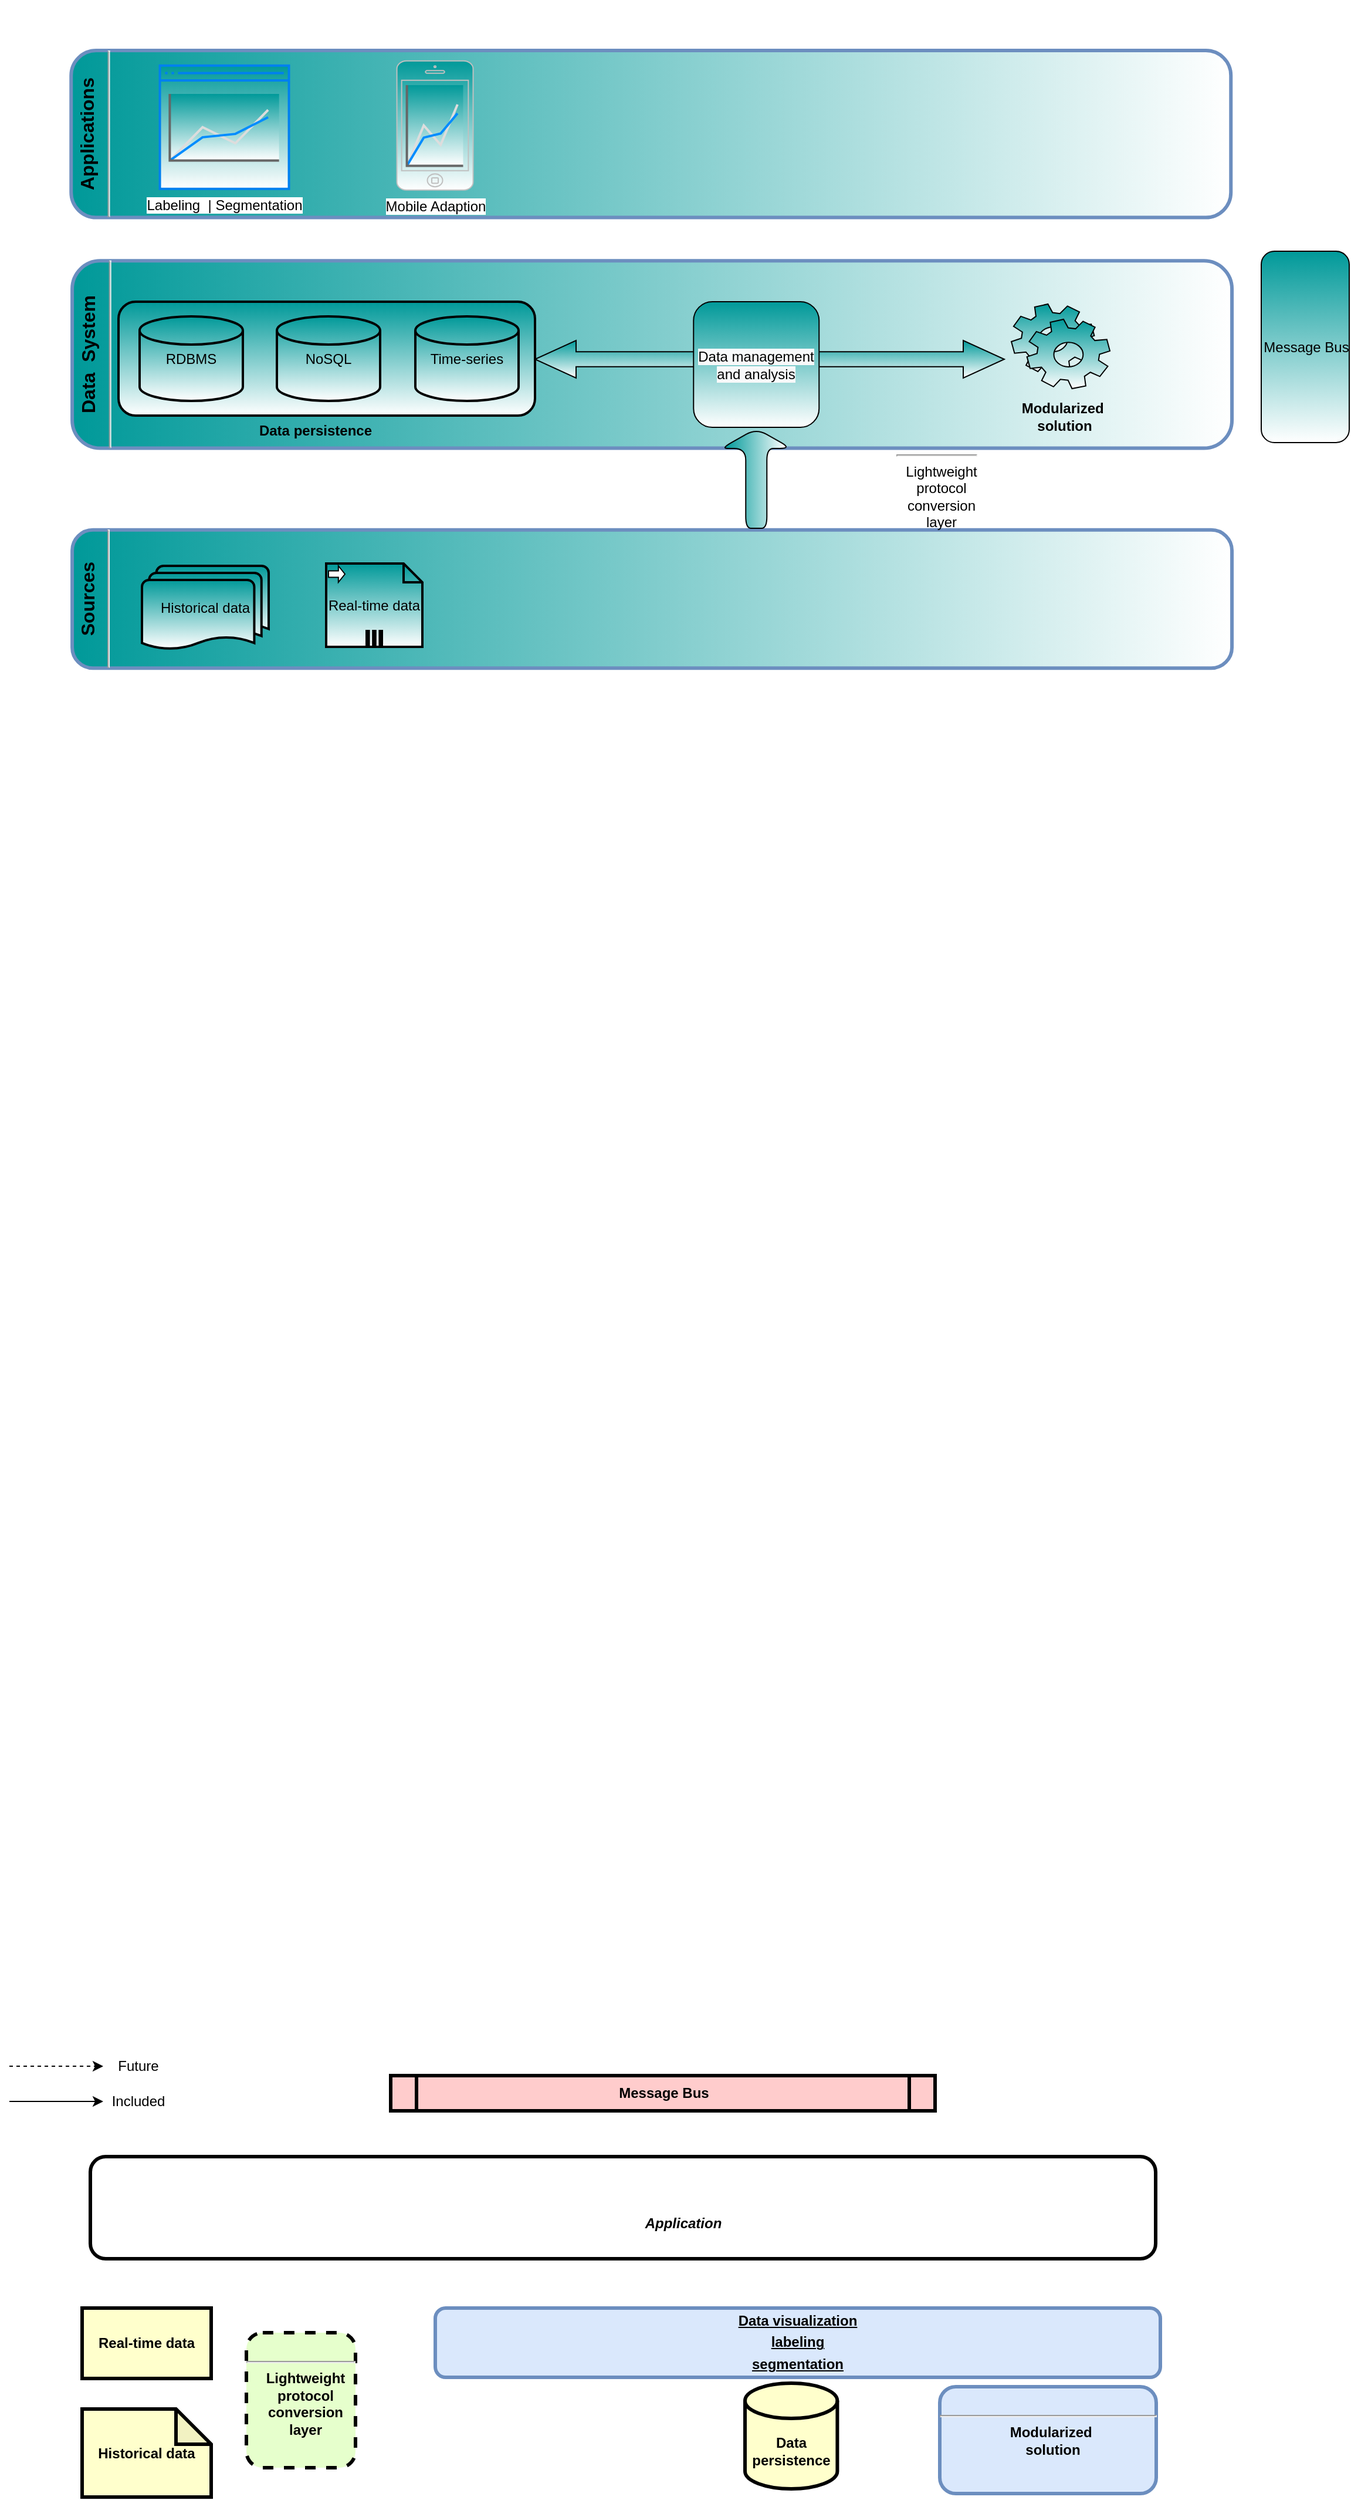 <mxfile version="13.10.1" type="github">
  <diagram name="Page-1" id="c7558073-3199-34d8-9f00-42111426c3f3">
    <mxGraphModel dx="1631" dy="1761" grid="0" gridSize="10" guides="1" tooltips="1" connect="1" arrows="1" fold="1" page="1" pageScale="1" pageWidth="1169" pageHeight="827" background="#ffffff" math="0" shadow="0">
      <root>
        <mxCell id="0" />
        <mxCell id="1" parent="0" />
        <mxCell id="1v4hyU_0CHuTicEXj352-96" value="Real-time data" style="whiteSpace=wrap;align=center;verticalAlign=middle;fontStyle=1;strokeWidth=3;fillColor=#FFFFCC" parent="1" vertex="1">
          <mxGeometry x="85" y="1179" width="110" height="60" as="geometry" />
        </mxCell>
        <mxCell id="1v4hyU_0CHuTicEXj352-98" value="&lt;p style=&quot;margin: 0px ; margin-top: 4px ; text-align: center ; text-decoration: underline&quot;&gt;&lt;strong&gt;&lt;br&gt;&lt;/strong&gt;&lt;/p&gt;&lt;hr&gt;&lt;p style=&quot;margin: 0px ; margin-left: 8px&quot;&gt;Lightweight&lt;/p&gt;&lt;p style=&quot;margin: 0px ; margin-left: 8px&quot;&gt;protocol&lt;/p&gt;&lt;p style=&quot;margin: 0px ; margin-left: 8px&quot;&gt;conversion&lt;/p&gt;&lt;p style=&quot;margin: 0px ; margin-left: 8px&quot;&gt;layer&lt;/p&gt;&lt;p style=&quot;margin: 0px ; margin-left: 8px&quot;&gt;&lt;br&gt;&lt;/p&gt;" style="verticalAlign=middle;align=center;overflow=fill;fontSize=12;fontFamily=Helvetica;html=1;rounded=1;fontStyle=1;strokeWidth=3;fillColor=#E6FFCC;dashed=1;" parent="1" vertex="1">
          <mxGeometry x="225" y="1200" width="93" height="115" as="geometry" />
        </mxCell>
        <mxCell id="1v4hyU_0CHuTicEXj352-100" value="Message Bus" style="shape=process;whiteSpace=wrap;align=center;verticalAlign=middle;size=0.048;fontStyle=1;strokeWidth=3;fillColor=#FFCCCC;" parent="1" vertex="1">
          <mxGeometry x="348" y="981" width="464" height="30" as="geometry" />
        </mxCell>
        <mxCell id="1v4hyU_0CHuTicEXj352-105" value="&lt;b&gt;Historical data&lt;/b&gt;" style="shape=note;whiteSpace=wrap;html=1;backgroundOutline=1;darkOpacity=0.05;strokeWidth=3;fillColor=#FFFFCC;" parent="1" vertex="1">
          <mxGeometry x="85" y="1265" width="110" height="75" as="geometry" />
        </mxCell>
        <mxCell id="1v4hyU_0CHuTicEXj352-114" value="&lt;p style=&quot;margin: 0px ; margin-top: 4px ; text-align: center ; text-decoration: underline&quot;&gt;&lt;strong&gt;&lt;br&gt;&lt;/strong&gt;&lt;/p&gt;&lt;hr&gt;&lt;p style=&quot;margin: 0px ; margin-left: 8px&quot;&gt;Modularized&amp;nbsp;&lt;/p&gt;&lt;p style=&quot;margin: 0px ; margin-left: 8px&quot;&gt;solution&lt;/p&gt;" style="verticalAlign=middle;align=center;overflow=fill;fontSize=12;fontFamily=Helvetica;html=1;rounded=1;fontStyle=1;strokeWidth=3;fillColor=#dae8fc;strokeColor=#6c8ebf;" parent="1" vertex="1">
          <mxGeometry x="816" y="1246" width="184.5" height="91" as="geometry" />
        </mxCell>
        <mxCell id="1v4hyU_0CHuTicEXj352-126" value="&lt;p style=&quot;margin: 0px ; margin-top: 4px ; text-align: center ; text-decoration: underline&quot;&gt;Data visualization&lt;/p&gt;&lt;p style=&quot;margin: 0px ; margin-top: 4px ; text-align: center ; text-decoration: underline&quot;&gt;labeling&lt;/p&gt;&lt;p style=&quot;margin: 0px ; margin-top: 4px ; text-align: center ; text-decoration: underline&quot;&gt;segmentation&lt;/p&gt;" style="verticalAlign=middle;align=center;overflow=fill;fontSize=12;fontFamily=Helvetica;html=1;rounded=1;fontStyle=1;strokeWidth=3;fillColor=#dae8fc;strokeColor=#6c8ebf;" parent="1" vertex="1">
          <mxGeometry x="386" y="1179" width="618" height="59" as="geometry" />
        </mxCell>
        <mxCell id="1v4hyU_0CHuTicEXj352-129" value="&lt;b&gt;&lt;i&gt;Application&lt;/i&gt;&lt;/b&gt;" style="text;html=1;strokeColor=none;fillColor=none;align=center;verticalAlign=middle;whiteSpace=wrap;rounded=0;dashed=1;dashPattern=1 4;" parent="1" vertex="1">
          <mxGeometry x="511" y="1097" width="172.5" height="20" as="geometry" />
        </mxCell>
        <mxCell id="Ltf2Wpf82Mm3ao5a9Bto-1" value="" style="group" parent="1" vertex="1" connectable="0">
          <mxGeometry x="23" y="963" width="130" height="50" as="geometry" />
        </mxCell>
        <mxCell id="86zlqQ8TGqd8QCx5ZwGU-3" value="" style="endArrow=classic;html=1;" parent="Ltf2Wpf82Mm3ao5a9Bto-1" edge="1">
          <mxGeometry width="50" height="50" relative="1" as="geometry">
            <mxPoint y="40" as="sourcePoint" />
            <mxPoint x="80" y="40" as="targetPoint" />
          </mxGeometry>
        </mxCell>
        <mxCell id="86zlqQ8TGqd8QCx5ZwGU-4" value="" style="endArrow=classic;html=1;dashed=1;" parent="Ltf2Wpf82Mm3ao5a9Bto-1" edge="1">
          <mxGeometry width="50" height="50" relative="1" as="geometry">
            <mxPoint y="10" as="sourcePoint" />
            <mxPoint x="80" y="10" as="targetPoint" />
          </mxGeometry>
        </mxCell>
        <mxCell id="86zlqQ8TGqd8QCx5ZwGU-6" value="Future" style="text;html=1;strokeColor=none;fillColor=none;align=center;verticalAlign=middle;whiteSpace=wrap;rounded=0;" parent="Ltf2Wpf82Mm3ao5a9Bto-1" vertex="1">
          <mxGeometry x="90" width="40" height="20" as="geometry" />
        </mxCell>
        <mxCell id="86zlqQ8TGqd8QCx5ZwGU-7" value="Included" style="text;html=1;strokeColor=none;fillColor=none;align=center;verticalAlign=middle;whiteSpace=wrap;rounded=0;" parent="Ltf2Wpf82Mm3ao5a9Bto-1" vertex="1">
          <mxGeometry x="90" y="30" width="40" height="20" as="geometry" />
        </mxCell>
        <mxCell id="Yoe1WaASlbIQJTnvl4tw-3" value="&lt;b&gt;Data persistence&lt;/b&gt;" style="shape=cylinder3;whiteSpace=wrap;html=1;boundedLbl=1;backgroundOutline=1;size=15;strokeWidth=3;fillColor=#FFFFCC;" vertex="1" parent="1">
          <mxGeometry x="650" y="1243" width="78.7" height="90" as="geometry" />
        </mxCell>
        <mxCell id="Yoe1WaASlbIQJTnvl4tw-8" value="" style="rounded=1;whiteSpace=wrap;html=1;strokeColor=#000000;strokeWidth=3;fillColor=none;" vertex="1" parent="1">
          <mxGeometry x="92" y="1050" width="908" height="87" as="geometry" />
        </mxCell>
        <mxCell id="Yoe1WaASlbIQJTnvl4tw-15" value="" style="endArrow=classic;startArrow=classic;html=1;strokeWidth=2;strokeColor=none;" edge="1" parent="1" source="1v4hyU_0CHuTicEXj352-105" target="Yoe1WaASlbIQJTnvl4tw-14">
          <mxGeometry width="50" height="50" relative="1" as="geometry">
            <mxPoint x="155.327" y="1265" as="sourcePoint" />
            <mxPoint x="582.137" y="220.75" as="targetPoint" />
          </mxGeometry>
        </mxCell>
        <mxCell id="Yoe1WaASlbIQJTnvl4tw-16" value="" style="group" vertex="1" connectable="0" parent="1">
          <mxGeometry x="116" y="-787" width="981.537" height="997" as="geometry" />
        </mxCell>
        <mxCell id="Yoe1WaASlbIQJTnvl4tw-13" value="&lt;p style=&quot;margin: 4px 0px 0px ; text-align: center ; font-size: 16px&quot;&gt;&lt;strong&gt;&lt;font style=&quot;font-size: 16px&quot;&gt;Data&amp;nbsp; System&lt;/font&gt;&lt;/strong&gt;&lt;/p&gt;&lt;hr style=&quot;font-size: 16px&quot;&gt;&lt;p style=&quot;margin: 0px 0px 0px 8px ; font-size: 16px&quot;&gt;&lt;br&gt;&lt;/p&gt;" style="verticalAlign=middle;align=center;overflow=fill;fontSize=12;fontFamily=Helvetica;html=1;rounded=1;fontStyle=1;strokeWidth=3;strokeColor=#6c8ebf;direction=west;rotation=-90;fillColor=#009999;gradientColor=#ffffff;gradientDirection=north;" vertex="1" parent="Yoe1WaASlbIQJTnvl4tw-16">
          <mxGeometry x="374.96" y="-192.29" width="159.66" height="988.5" as="geometry" />
        </mxCell>
        <mxCell id="O2RnvBktUuLIlnC_2o6k-7" value="" style="endArrow=classic;startArrow=classic;html=1;strokeWidth=2;strokeColor=none;" parent="Yoe1WaASlbIQJTnvl4tw-16" source="Yoe1WaASlbIQJTnvl4tw-14" target="1v4hyU_0CHuTicEXj352-101" edge="1">
          <mxGeometry width="50" height="50" relative="1" as="geometry">
            <mxPoint x="580.522" y="272" as="sourcePoint" />
            <mxPoint x="626.16" y="222" as="targetPoint" />
          </mxGeometry>
        </mxCell>
        <mxCell id="Yoe1WaASlbIQJTnvl4tw-46" value="" style="group" vertex="1" connectable="0" parent="Yoe1WaASlbIQJTnvl4tw-16">
          <mxGeometry y="257" width="355" height="131" as="geometry" />
        </mxCell>
        <mxCell id="Yoe1WaASlbIQJTnvl4tw-40" value="" style="group" vertex="1" connectable="0" parent="Yoe1WaASlbIQJTnvl4tw-46">
          <mxGeometry width="355" height="97" as="geometry" />
        </mxCell>
        <mxCell id="Yoe1WaASlbIQJTnvl4tw-21" value="" style="rounded=1;whiteSpace=wrap;html=1;strokeColor=#000000;strokeWidth=2;fillColor=#009999;gradientColor=#ffffff;" vertex="1" parent="Yoe1WaASlbIQJTnvl4tw-40">
          <mxGeometry width="355" height="97" as="geometry" />
        </mxCell>
        <mxCell id="Yoe1WaASlbIQJTnvl4tw-39" value="" style="group" vertex="1" connectable="0" parent="Yoe1WaASlbIQJTnvl4tw-40">
          <mxGeometry x="18" y="12.5" width="323" height="72" as="geometry" />
        </mxCell>
        <mxCell id="Yoe1WaASlbIQJTnvl4tw-22" value="RDBMS" style="strokeWidth=2;html=1;shape=mxgraph.flowchart.database;whiteSpace=wrap;rounded=1;fillColor=#009999;gradientColor=#ffffff;" vertex="1" parent="Yoe1WaASlbIQJTnvl4tw-39">
          <mxGeometry width="88" height="72" as="geometry" />
        </mxCell>
        <mxCell id="Yoe1WaASlbIQJTnvl4tw-23" value="NoSQL" style="strokeWidth=2;html=1;shape=mxgraph.flowchart.database;whiteSpace=wrap;rounded=1;fillColor=#009999;gradientColor=#ffffff;" vertex="1" parent="Yoe1WaASlbIQJTnvl4tw-39">
          <mxGeometry x="117" width="88" height="72" as="geometry" />
        </mxCell>
        <mxCell id="Yoe1WaASlbIQJTnvl4tw-24" value="Time-series" style="strokeWidth=2;html=1;shape=mxgraph.flowchart.database;whiteSpace=wrap;rounded=1;fillColor=#009999;gradientColor=#ffffff;" vertex="1" parent="Yoe1WaASlbIQJTnvl4tw-39">
          <mxGeometry x="235" width="88" height="72" as="geometry" />
        </mxCell>
        <mxCell id="Yoe1WaASlbIQJTnvl4tw-45" value="&lt;p style=&quot;font-weight: 700 ; margin: 0px 0px 0px 8px&quot;&gt;&lt;b&gt;Data persistence&lt;/b&gt;&lt;br&gt;&lt;/p&gt;" style="text;html=1;strokeColor=none;fillColor=none;align=center;verticalAlign=middle;whiteSpace=wrap;rounded=0;" vertex="1" parent="Yoe1WaASlbIQJTnvl4tw-46">
          <mxGeometry x="94" y="88" width="140" height="43" as="geometry" />
        </mxCell>
        <mxCell id="Yoe1WaASlbIQJTnvl4tw-48" value="" style="html=1;shadow=0;dashed=0;align=center;verticalAlign=middle;shape=mxgraph.arrows2.twoWayArrow;dy=0.6;dx=35;rounded=1;strokeColor=#000000;strokeWidth=1;fillColor=#009999;gradientColor=#ffffff;" vertex="1" parent="Yoe1WaASlbIQJTnvl4tw-16">
          <mxGeometry x="355" y="290" width="400" height="32" as="geometry" />
        </mxCell>
        <mxCell id="Yoe1WaASlbIQJTnvl4tw-50" value="" style="group" vertex="1" connectable="0" parent="Yoe1WaASlbIQJTnvl4tw-16">
          <mxGeometry x="-40.37" y="43.0" width="988.5" height="142.26" as="geometry" />
        </mxCell>
        <mxCell id="1v4hyU_0CHuTicEXj352-101" value="&lt;p style=&quot;margin: 4px 0px 0px ; text-align: center ; font-size: 16px&quot;&gt;&lt;strong&gt;&lt;font style=&quot;font-size: 16px&quot;&gt;Applications&lt;/font&gt;&lt;/strong&gt;&lt;/p&gt;&lt;hr style=&quot;font-size: 16px&quot;&gt;&lt;p style=&quot;margin: 0px 0px 0px 8px ; font-size: 16px&quot;&gt;&lt;br&gt;&lt;/p&gt;" style="verticalAlign=middle;align=center;overflow=fill;fontSize=12;fontFamily=Helvetica;html=1;rounded=1;fontStyle=1;strokeWidth=3;strokeColor=#6c8ebf;direction=west;rotation=-90;fillColor=#009999;gradientColor=#ffffff;gradientDirection=north;" parent="Yoe1WaASlbIQJTnvl4tw-50" vertex="1">
          <mxGeometry x="423.12" y="-423.12" width="142.26" height="988.5" as="geometry" />
        </mxCell>
        <mxCell id="Yoe1WaASlbIQJTnvl4tw-29" value="" style="group;strokeWidth=1;" vertex="1" connectable="0" parent="Yoe1WaASlbIQJTnvl4tw-50">
          <mxGeometry x="277.64" y="8.89" width="65" height="110" as="geometry" />
        </mxCell>
        <mxCell id="Yoe1WaASlbIQJTnvl4tw-27" value="Mobile Adaption" style="html=1;verticalLabelPosition=bottom;labelBackgroundColor=#ffffff;verticalAlign=top;shadow=0;dashed=0;strokeWidth=1;shape=mxgraph.ios7.misc.iphone;strokeColor=#c0c0c0;rounded=1;fillColor=#009999;gradientColor=#ffffff;" vertex="1" parent="Yoe1WaASlbIQJTnvl4tw-29">
          <mxGeometry width="65" height="110" as="geometry" />
        </mxCell>
        <mxCell id="Yoe1WaASlbIQJTnvl4tw-28" value="" style="verticalLabelPosition=bottom;shadow=0;dashed=0;align=center;html=1;verticalAlign=top;strokeWidth=1;shape=mxgraph.mockup.graphics.lineChart;strokeColor=none;strokeColor2=#666666;strokeColor3=#008cff;strokeColor4=#dddddd;rounded=1;fillColor=#009999;gradientColor=#ffffff;" vertex="1" parent="Yoe1WaASlbIQJTnvl4tw-29">
          <mxGeometry x="8.525" y="20.625" width="47.951" height="68.75" as="geometry" />
        </mxCell>
        <mxCell id="Yoe1WaASlbIQJTnvl4tw-32" value="" style="group" vertex="1" connectable="0" parent="Yoe1WaASlbIQJTnvl4tw-50">
          <mxGeometry x="75.64" y="12.89" width="110" height="105" as="geometry" />
        </mxCell>
        <mxCell id="Yoe1WaASlbIQJTnvl4tw-31" value="Labeling&amp;nbsp; | Segmentation" style="html=1;verticalLabelPosition=bottom;align=center;labelBackgroundColor=#ffffff;verticalAlign=top;strokeWidth=2;strokeColor=#0080F0;shadow=0;dashed=0;shape=mxgraph.ios7.icons.window;rounded=1;fillColor=#009999;gradientColor=#ffffff;" vertex="1" parent="Yoe1WaASlbIQJTnvl4tw-32">
          <mxGeometry width="110" height="105.0" as="geometry" />
        </mxCell>
        <mxCell id="Yoe1WaASlbIQJTnvl4tw-30" value="" style="verticalLabelPosition=bottom;shadow=0;dashed=0;align=center;html=1;verticalAlign=top;strokeWidth=1;shape=mxgraph.mockup.graphics.lineChart;strokeColor=none;strokeColor2=#666666;strokeColor3=#008cff;strokeColor4=#dddddd;rounded=1;fillColor=#009999;gradientColor=#ffffff;" vertex="1" parent="Yoe1WaASlbIQJTnvl4tw-32">
          <mxGeometry x="8.423" y="24.107" width="93.153" height="56.786" as="geometry" />
        </mxCell>
        <mxCell id="Yoe1WaASlbIQJTnvl4tw-51" value="" style="group" vertex="1" connectable="0" parent="Yoe1WaASlbIQJTnvl4tw-16">
          <mxGeometry x="-39.463" y="451.376" width="1021" height="117.747" as="geometry" />
        </mxCell>
        <mxCell id="Yoe1WaASlbIQJTnvl4tw-14" value="&lt;p style=&quot;margin: 4px 0px 0px ; text-align: center ; font-size: 14px&quot;&gt;&lt;strong&gt;&lt;font style=&quot;font-size: 16px&quot;&gt;Sources&lt;/font&gt;&lt;/strong&gt;&lt;/p&gt;&lt;hr style=&quot;font-size: 14px&quot;&gt;&lt;p style=&quot;margin: 0px 0px 0px 8px ; font-size: 14px&quot;&gt;&lt;br&gt;&lt;/p&gt;" style="verticalAlign=middle;align=center;overflow=fill;fontSize=12;fontFamily=Helvetica;html=1;rounded=1;fontStyle=1;strokeWidth=3;strokeColor=#6c8ebf;direction=west;rotation=-90;fillColor=#009999;gradientColor=#ffffff;gradientDirection=north;" vertex="1" parent="Yoe1WaASlbIQJTnvl4tw-51">
          <mxGeometry x="435.376" y="-435.376" width="117.747" height="988.5" as="geometry" />
        </mxCell>
        <mxCell id="Yoe1WaASlbIQJTnvl4tw-17" value="Historical data" style="strokeWidth=2;html=1;shape=mxgraph.flowchart.multi-document;whiteSpace=wrap;rounded=1;fillColor=#009999;gradientColor=#ffffff;" vertex="1" parent="Yoe1WaASlbIQJTnvl4tw-51">
          <mxGeometry x="59.463" y="30.624" width="108" height="72" as="geometry" />
        </mxCell>
        <mxCell id="Yoe1WaASlbIQJTnvl4tw-18" value="Real-time data" style="shape=note;whiteSpace=wrap;size=16;html=1;dropTarget=0;rounded=1;strokeWidth=2;fillColor=#009999;gradientColor=#ffffff;" vertex="1" parent="Yoe1WaASlbIQJTnvl4tw-51">
          <mxGeometry x="216.463" y="28.624" width="82" height="71" as="geometry" />
        </mxCell>
        <mxCell id="Yoe1WaASlbIQJTnvl4tw-19" value="" style="html=1;shape=singleArrow;arrowWidth=0.4;arrowSize=0.4;outlineConnect=0;" vertex="1" parent="Yoe1WaASlbIQJTnvl4tw-18">
          <mxGeometry width="14" height="14" relative="1" as="geometry">
            <mxPoint x="2" y="2" as="offset" />
          </mxGeometry>
        </mxCell>
        <mxCell id="Yoe1WaASlbIQJTnvl4tw-20" value="" style="html=1;whiteSpace=wrap;shape=parallelMarker;outlineConnect=0;" vertex="1" parent="Yoe1WaASlbIQJTnvl4tw-18">
          <mxGeometry x="0.5" y="1" width="14" height="14" relative="1" as="geometry">
            <mxPoint x="-7" y="-14" as="offset" />
          </mxGeometry>
        </mxCell>
        <mxCell id="Yoe1WaASlbIQJTnvl4tw-54" value="" style="shape=singleArrow;direction=north;whiteSpace=wrap;html=1;rounded=1;strokeColor=#000000;strokeWidth=1;fillColor=#009999;gradientColor=#ffffff;" vertex="1" parent="Yoe1WaASlbIQJTnvl4tw-16">
          <mxGeometry x="513.63" y="365" width="60" height="85" as="geometry" />
        </mxCell>
        <mxCell id="Yoe1WaASlbIQJTnvl4tw-56" value="&#xa;&#xa;&lt;br class=&quot;Apple-interchange-newline&quot;&gt;&lt;hr&gt;&lt;p style=&quot;margin: 0px 0px 0px 8px&quot;&gt;Lightweight&lt;/p&gt;&lt;p style=&quot;margin: 0px 0px 0px 8px&quot;&gt;protocol&lt;/p&gt;&lt;p style=&quot;margin: 0px 0px 0px 8px&quot;&gt;conversion&lt;/p&gt;&lt;p style=&quot;margin: 0px 0px 0px 8px&quot;&gt;layer&lt;/p&gt;&lt;p style=&quot;margin: 0px 0px 0px 8px&quot;&gt;&lt;br style=&quot;color: rgb(0, 0, 0); font-family: helvetica; font-size: 12px; font-style: normal; font-weight: 700; letter-spacing: normal; text-align: center; text-indent: 0px; text-transform: none; word-spacing: 0px; background-color: rgb(248, 249, 250);&quot;&gt;&#xa;&#xa;&lt;/p&gt;" style="text;html=1;strokeColor=none;fillColor=none;align=center;verticalAlign=middle;whiteSpace=wrap;rounded=0;" vertex="1" parent="Yoe1WaASlbIQJTnvl4tw-16">
          <mxGeometry x="611" y="388.19" width="173" height="54.62" as="geometry" />
        </mxCell>
        <mxCell id="Yoe1WaASlbIQJTnvl4tw-57" value="&#xa;&#xa;&lt;span style=&quot;color: rgb(0, 0, 0); font-family: helvetica; font-size: 12px; font-style: normal; font-weight: 400; letter-spacing: normal; text-align: center; text-indent: 0px; text-transform: none; word-spacing: 0px; background-color: rgb(248, 249, 250); display: inline; float: none;&quot;&gt;Data management and analysis&lt;/span&gt;&#xa;&#xa;" style="whiteSpace=wrap;html=1;aspect=fixed;rounded=1;strokeColor=#000000;strokeWidth=1;fillColor=#009999;gradientColor=#ffffff;" vertex="1" parent="Yoe1WaASlbIQJTnvl4tw-16">
          <mxGeometry x="490.13" y="257" width="107" height="107" as="geometry" />
        </mxCell>
        <mxCell id="Yoe1WaASlbIQJTnvl4tw-44" value="" style="group" vertex="1" connectable="0" parent="Yoe1WaASlbIQJTnvl4tw-16">
          <mxGeometry x="761" y="259" width="84" height="117" as="geometry" />
        </mxCell>
        <mxCell id="Yoe1WaASlbIQJTnvl4tw-35" value="" style="shape=mxgraph.bpmn.service_task;html=1;outlineConnect=0;rounded=1;strokeColor=#000000;strokeWidth=1;fillColor=#009999;gradientColor=#ffffff;" vertex="1" parent="Yoe1WaASlbIQJTnvl4tw-44">
          <mxGeometry width="84" height="72" as="geometry" />
        </mxCell>
        <mxCell id="Yoe1WaASlbIQJTnvl4tw-41" value="&lt;p style=&quot;font-weight: 700 ; margin: 0px 0px 0px 8px&quot;&gt;Modularized&amp;nbsp;&lt;/p&gt;&lt;p style=&quot;font-weight: 700 ; margin: 0px 0px 0px 8px&quot;&gt;solution&lt;/p&gt;" style="text;html=1;strokeColor=none;fillColor=none;align=center;verticalAlign=middle;whiteSpace=wrap;rounded=0;" vertex="1" parent="Yoe1WaASlbIQJTnvl4tw-44">
          <mxGeometry x="1" y="74" width="81" height="43" as="geometry" />
        </mxCell>
        <mxCell id="Yoe1WaASlbIQJTnvl4tw-38" value="&lt;div style=&quot;text-align: justify&quot;&gt;&lt;span&gt;Message Bus&lt;/span&gt;&lt;br&gt;&lt;/div&gt;" style="html=1;points=[];perimeter=orthogonalPerimeter;rounded=1;strokeColor=#000000;strokeWidth=1;fillColor=#009999;gradientColor=#ffffff;" vertex="1" parent="1">
          <mxGeometry x="1090" y="-573" width="75" height="163" as="geometry" />
        </mxCell>
      </root>
    </mxGraphModel>
  </diagram>
</mxfile>
